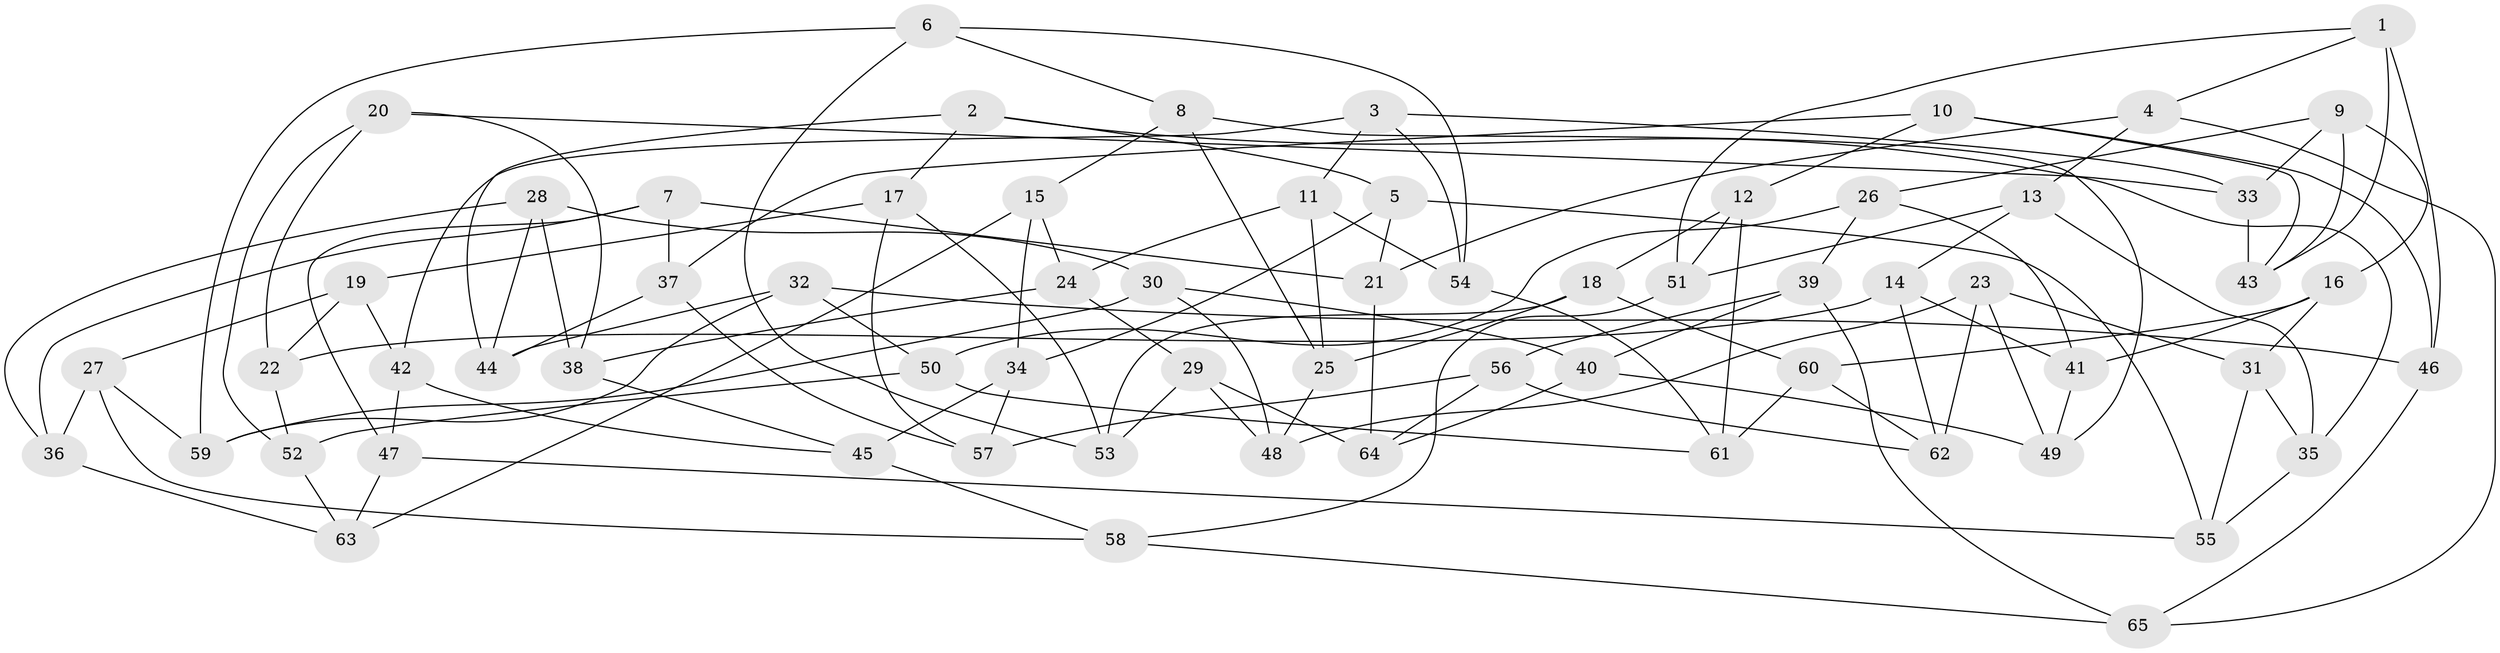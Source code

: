 // coarse degree distribution, {5: 0.15384615384615385, 6: 0.5128205128205128, 3: 0.05128205128205128, 4: 0.28205128205128205}
// Generated by graph-tools (version 1.1) at 2025/52/02/27/25 19:52:30]
// undirected, 65 vertices, 130 edges
graph export_dot {
graph [start="1"]
  node [color=gray90,style=filled];
  1;
  2;
  3;
  4;
  5;
  6;
  7;
  8;
  9;
  10;
  11;
  12;
  13;
  14;
  15;
  16;
  17;
  18;
  19;
  20;
  21;
  22;
  23;
  24;
  25;
  26;
  27;
  28;
  29;
  30;
  31;
  32;
  33;
  34;
  35;
  36;
  37;
  38;
  39;
  40;
  41;
  42;
  43;
  44;
  45;
  46;
  47;
  48;
  49;
  50;
  51;
  52;
  53;
  54;
  55;
  56;
  57;
  58;
  59;
  60;
  61;
  62;
  63;
  64;
  65;
  1 -- 51;
  1 -- 4;
  1 -- 43;
  1 -- 46;
  2 -- 5;
  2 -- 44;
  2 -- 17;
  2 -- 35;
  3 -- 54;
  3 -- 33;
  3 -- 42;
  3 -- 11;
  4 -- 21;
  4 -- 65;
  4 -- 13;
  5 -- 34;
  5 -- 21;
  5 -- 55;
  6 -- 59;
  6 -- 54;
  6 -- 8;
  6 -- 53;
  7 -- 21;
  7 -- 47;
  7 -- 36;
  7 -- 37;
  8 -- 15;
  8 -- 49;
  8 -- 25;
  9 -- 33;
  9 -- 16;
  9 -- 43;
  9 -- 26;
  10 -- 37;
  10 -- 46;
  10 -- 43;
  10 -- 12;
  11 -- 25;
  11 -- 54;
  11 -- 24;
  12 -- 18;
  12 -- 51;
  12 -- 61;
  13 -- 35;
  13 -- 14;
  13 -- 51;
  14 -- 22;
  14 -- 62;
  14 -- 41;
  15 -- 34;
  15 -- 63;
  15 -- 24;
  16 -- 60;
  16 -- 41;
  16 -- 31;
  17 -- 57;
  17 -- 19;
  17 -- 53;
  18 -- 53;
  18 -- 25;
  18 -- 60;
  19 -- 27;
  19 -- 42;
  19 -- 22;
  20 -- 38;
  20 -- 33;
  20 -- 22;
  20 -- 52;
  21 -- 64;
  22 -- 52;
  23 -- 48;
  23 -- 49;
  23 -- 31;
  23 -- 62;
  24 -- 29;
  24 -- 38;
  25 -- 48;
  26 -- 39;
  26 -- 41;
  26 -- 50;
  27 -- 36;
  27 -- 58;
  27 -- 59;
  28 -- 30;
  28 -- 44;
  28 -- 36;
  28 -- 38;
  29 -- 64;
  29 -- 53;
  29 -- 48;
  30 -- 59;
  30 -- 48;
  30 -- 40;
  31 -- 55;
  31 -- 35;
  32 -- 46;
  32 -- 59;
  32 -- 44;
  32 -- 50;
  33 -- 43;
  34 -- 45;
  34 -- 57;
  35 -- 55;
  36 -- 63;
  37 -- 57;
  37 -- 44;
  38 -- 45;
  39 -- 40;
  39 -- 65;
  39 -- 56;
  40 -- 64;
  40 -- 49;
  41 -- 49;
  42 -- 45;
  42 -- 47;
  45 -- 58;
  46 -- 65;
  47 -- 55;
  47 -- 63;
  50 -- 61;
  50 -- 52;
  51 -- 58;
  52 -- 63;
  54 -- 61;
  56 -- 62;
  56 -- 57;
  56 -- 64;
  58 -- 65;
  60 -- 62;
  60 -- 61;
}

